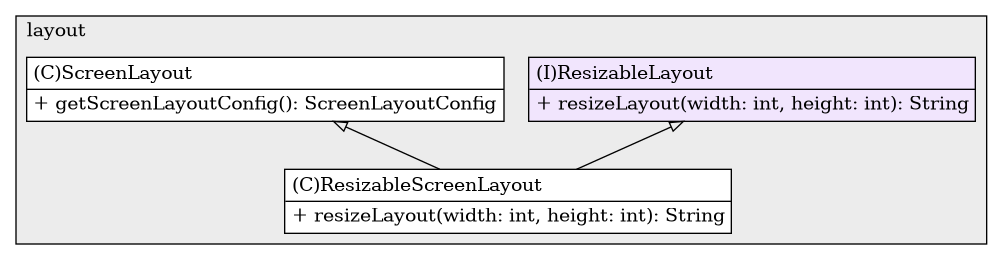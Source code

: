 @startuml

/' diagram meta data start
config=StructureConfiguration;
{
  "projectClassification": {
    "searchMode": "OpenProject", // OpenProject, AllProjects
    "includedProjects": "",
    "pathEndKeywords": "*.impl",
    "isClientPath": "",
    "isClientName": "",
    "isTestPath": "",
    "isTestName": "",
    "isMappingPath": "",
    "isMappingName": "",
    "isDataAccessPath": "",
    "isDataAccessName": "",
    "isDataStructurePath": "",
    "isDataStructureName": "",
    "isInterfaceStructuresPath": "",
    "isInterfaceStructuresName": "",
    "isEntryPointPath": "",
    "isEntryPointName": "",
    "treatFinalFieldsAsMandatory": false
  },
  "graphRestriction": {
    "classPackageExcludeFilter": "",
    "classPackageIncludeFilter": "",
    "classNameExcludeFilter": "ScreenBuilder;Screen;ScreenLayoutConfig",
    "classNameIncludeFilter": "",
    "methodNameExcludeFilter": "",
    "methodNameIncludeFilter": "",
    "removeByInheritance": "", // inheritance/annotation based filtering is done in a second step
    "removeByAnnotation": "",
    "removeByClassPackage": "", // cleanup the graph after inheritance/annotation based filtering is done
    "removeByClassName": "",
    "cutMappings": false,
    "cutEnum": true,
    "cutTests": true,
    "cutClient": false,
    "cutDataAccess": true,
    "cutInterfaceStructures": false,
    "cutDataStructures": false,
    "cutGetterAndSetter": false,
    "cutConstructors": true
  },
  "graphTraversal": {
    "forwardDepth": 3,
    "backwardDepth": 3,
    "classPackageExcludeFilter": "",
    "classPackageIncludeFilter": "",
    "classNameExcludeFilter": "",
    "classNameIncludeFilter": "",
    "methodNameExcludeFilter": "",
    "methodNameIncludeFilter": "",
    "hideMappings": false,
    "hideDataStructures": false,
    "hidePrivateMethods": false,
    "hideInterfaceCalls": false, // indirection: implementation -> interface (is hidden) -> implementation
    "onlyShowApplicationEntryPoints": false, // root node is included
    "useMethodCallsForStructureDiagram": "ForwardOnly" // ForwardOnly, BothDirections, No
  },
  "details": {
    "aggregation": "GroupByClass", // ByClass, GroupByClass, None
    "showClassGenericTypes": true,
    "showMethods": true,
    "showMethodParameterNames": true,
    "showMethodParameterTypes": true,
    "showMethodReturnType": true,
    "showPackageLevels": 2,
    "showDetailedClassStructure": true
  },
  "rootClass": "layout.ResizableScreenLayout",
  "extensionCallbackMethod": "" // qualified.class.name#methodName - signature: public static String method(String)
}
diagram meta data end '/



digraph g {
    rankdir="TB"
    splines=polyline
    

'nodes 
subgraph cluster_1109722326 { 
   	label=layout
	labeljust=l
	fillcolor="#ececec"
	style=filled
   
   ResizableLayout1109722326[
	label=<<TABLE BORDER="1" CELLBORDER="0" CELLPADDING="4" CELLSPACING="0">
<TR><TD ALIGN="LEFT" >(I)ResizableLayout</TD></TR>
<HR/>
<TR><TD ALIGN="LEFT" >+ resizeLayout(width: int, height: int): String</TD></TR>
</TABLE>>
	style=filled
	margin=0
	shape=plaintext
	fillcolor="#F1E5FD"
];

ResizableScreenLayout1109722326[
	label=<<TABLE BORDER="1" CELLBORDER="0" CELLPADDING="4" CELLSPACING="0">
<TR><TD ALIGN="LEFT" >(C)ResizableScreenLayout</TD></TR>
<HR/>
<TR><TD ALIGN="LEFT" >+ resizeLayout(width: int, height: int): String</TD></TR>
</TABLE>>
	style=filled
	margin=0
	shape=plaintext
	fillcolor="#FFFFFF"
];

ScreenLayout1109722326[
	label=<<TABLE BORDER="1" CELLBORDER="0" CELLPADDING="4" CELLSPACING="0">
<TR><TD ALIGN="LEFT" >(C)ScreenLayout</TD></TR>
<HR/>
<TR><TD ALIGN="LEFT" >+ getScreenLayoutConfig(): ScreenLayoutConfig</TD></TR>
</TABLE>>
	style=filled
	margin=0
	shape=plaintext
	fillcolor="#FFFFFF"
];
} 

'edges    
ResizableLayout1109722326 -> ResizableScreenLayout1109722326[arrowhead=none, arrowtail=empty, dir=both];
ScreenLayout1109722326 -> ResizableScreenLayout1109722326[arrowhead=none, arrowtail=empty, dir=both];
    
}
@enduml